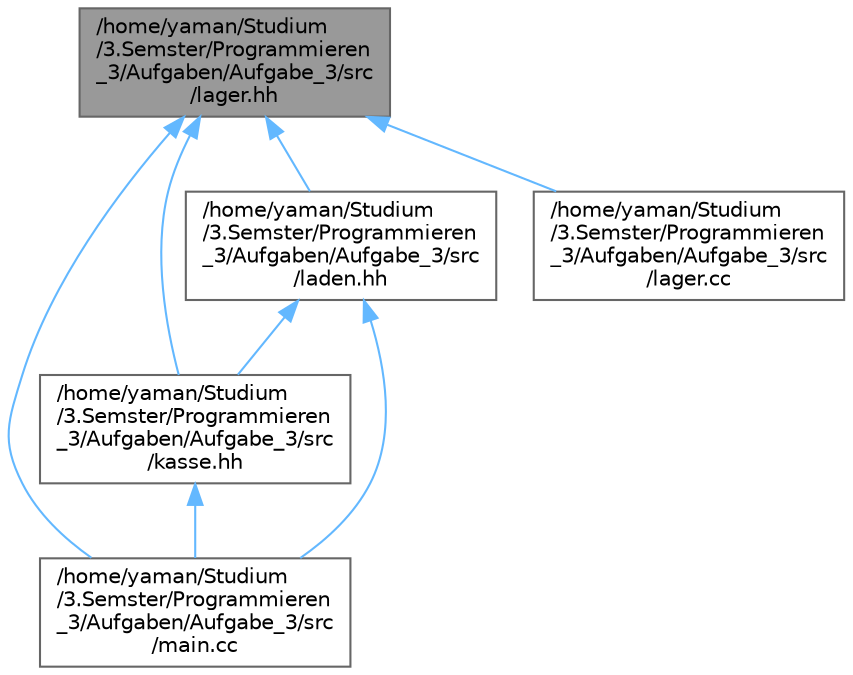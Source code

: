 digraph "/home/yaman/Studium/3.Semster/Programmieren_3/Aufgaben/Aufgabe_3/src/lager.hh"
{
 // INTERACTIVE_SVG=YES
 // LATEX_PDF_SIZE
  bgcolor="transparent";
  edge [fontname=Helvetica,fontsize=10,labelfontname=Helvetica,labelfontsize=10];
  node [fontname=Helvetica,fontsize=10,shape=box,height=0.2,width=0.4];
  Node1 [id="Node000001",label="/home/yaman/Studium\l/3.Semster/Programmieren\l_3/Aufgaben/Aufgabe_3/src\l/lager.hh",height=0.2,width=0.4,color="gray40", fillcolor="grey60", style="filled", fontcolor="black",tooltip="Definitionen der Lagerverwaltungsfunktionen."];
  Node1 -> Node2 [id="edge1_Node000001_Node000002",dir="back",color="steelblue1",style="solid",tooltip=" "];
  Node2 [id="Node000002",label="/home/yaman/Studium\l/3.Semster/Programmieren\l_3/Aufgaben/Aufgabe_3/src\l/kasse.hh",height=0.2,width=0.4,color="grey40", fillcolor="white", style="filled",URL="$kasse_8hh_source.html",tooltip=" "];
  Node2 -> Node3 [id="edge2_Node000002_Node000003",dir="back",color="steelblue1",style="solid",tooltip=" "];
  Node3 [id="Node000003",label="/home/yaman/Studium\l/3.Semster/Programmieren\l_3/Aufgaben/Aufgabe_3/src\l/main.cc",height=0.2,width=0.4,color="grey40", fillcolor="white", style="filled",URL="$main_8cc.html",tooltip="Hauptprogramm fuer das Lagerverwaltungssystem."];
  Node1 -> Node4 [id="edge3_Node000001_Node000004",dir="back",color="steelblue1",style="solid",tooltip=" "];
  Node4 [id="Node000004",label="/home/yaman/Studium\l/3.Semster/Programmieren\l_3/Aufgaben/Aufgabe_3/src\l/laden.hh",height=0.2,width=0.4,color="grey40", fillcolor="white", style="filled",URL="$laden_8hh.html",tooltip="Enthaelt die Deklaration der Klasse Kasse."];
  Node4 -> Node2 [id="edge4_Node000004_Node000002",dir="back",color="steelblue1",style="solid",tooltip=" "];
  Node4 -> Node3 [id="edge5_Node000004_Node000003",dir="back",color="steelblue1",style="solid",tooltip=" "];
  Node1 -> Node5 [id="edge6_Node000001_Node000005",dir="back",color="steelblue1",style="solid",tooltip=" "];
  Node5 [id="Node000005",label="/home/yaman/Studium\l/3.Semster/Programmieren\l_3/Aufgaben/Aufgabe_3/src\l/lager.cc",height=0.2,width=0.4,color="grey40", fillcolor="white", style="filled",URL="$lager_8cc.html",tooltip="Implementierung der Lagerverwaltungsfunktionen."];
  Node1 -> Node3 [id="edge7_Node000001_Node000003",dir="back",color="steelblue1",style="solid",tooltip=" "];
}
